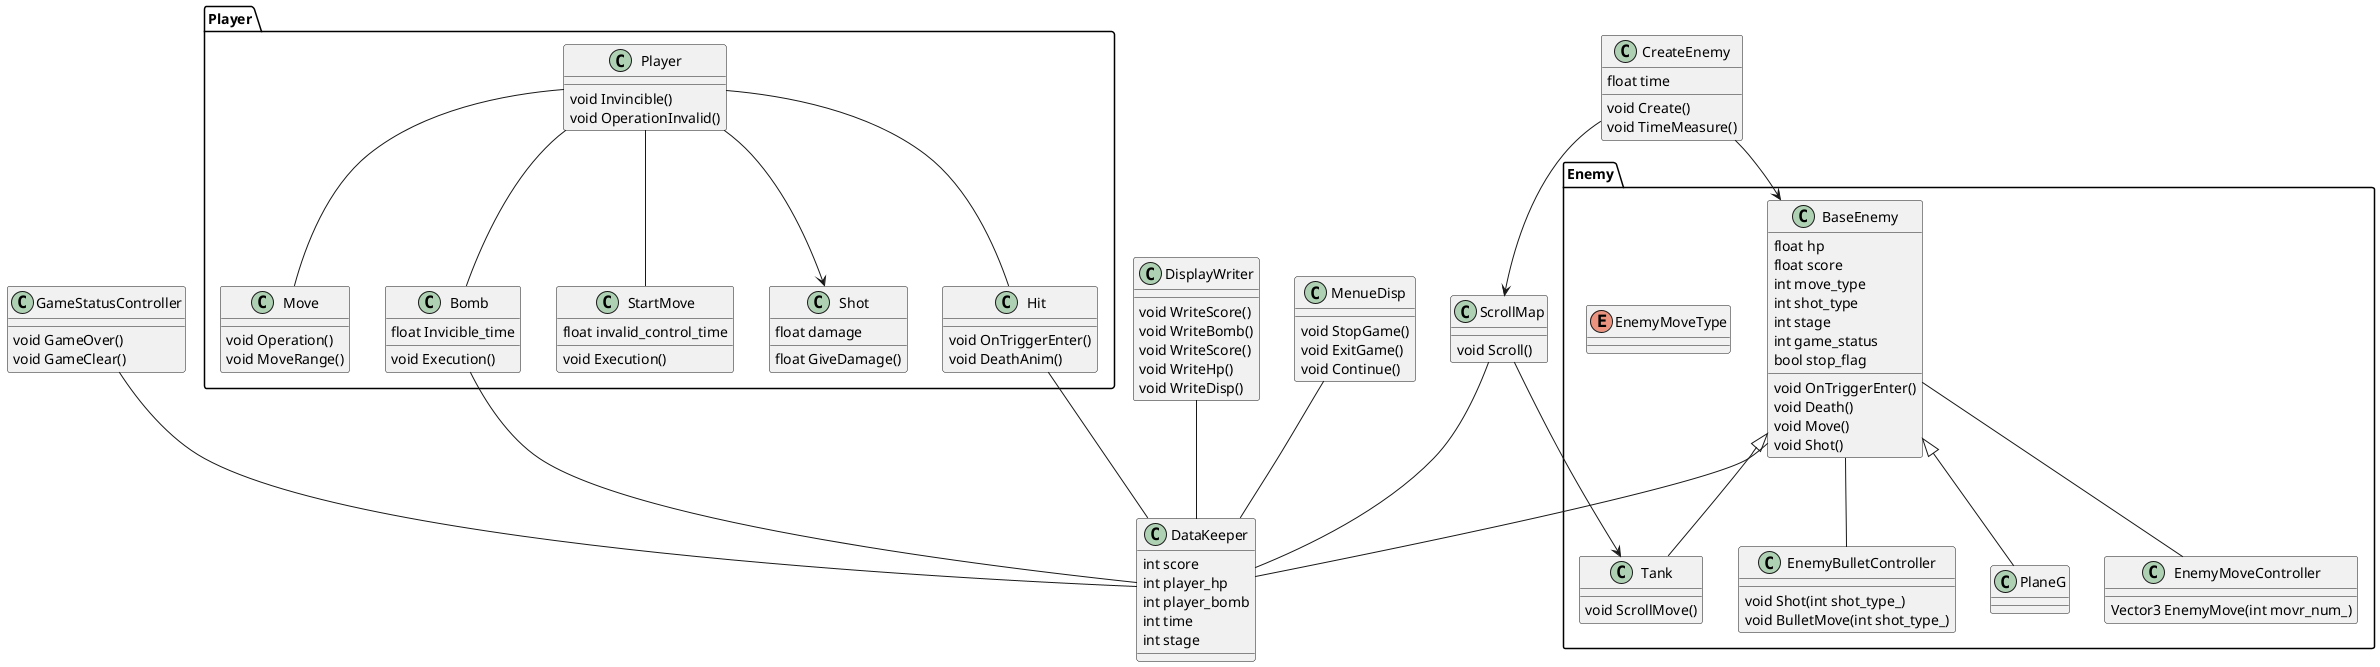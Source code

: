 @startuml{image html RePixFighter_class.png}

class DataKeeper{
    int score
    int player_hp
    int player_bomb
    int time
    int stage
}

package Player{
    class Player{
        void Invincible()
        void OperationInvalid()
    }

    class Shot{
        float damage
        float GiveDamage()
    }
    Player --> Shot

    class Hit{
        void OnTriggerEnter()
        void DeathAnim()
    }
    Player -- Hit
    Hit -- DataKeeper

    class Move{
        void Operation()
        void MoveRange()
    }
    Player -- Move

    class Bomb{
        float Invicible_time
        void Execution()
    }
    Player -- Bomb
    Bomb -- DataKeeper

    class StartMove{
        void Execution()
        float invalid_control_time
    }
    Player -- StartMove
}

package Enemy{
    class BaseEnemy{
        float hp
        float score
        int move_type
        int shot_type
        int stage
        int game_status
        bool stop_flag
        void OnTriggerEnter()
        void Death()
        void Move()
        void Shot()
    }
    BaseEnemy -- DataKeeper
    BaseEnemy -- EnemyMoveController
    BaseEnemy -- EnemyBulletController

    class EnemyMoveController{
        Vector3 EnemyMove(int movr_num_)
    }

    class EnemyBulletController{
        void Shot(int shot_type_)
        void BulletMove(int shot_type_)
    }

    enum EnemyMoveType{

    }

    class Tank{
        void ScrollMove()
    }
    BaseEnemy <|-- Tank

    class PlaneG{

    }
    BaseEnemy <|-- PlaneG

}

class CreateEnemy{
    float time
    void Create()
    void TimeMeasure()
}
CreateEnemy --> BaseEnemy
CreateEnemy --> ScrollMap


class ScrollMap{
    void Scroll()
}
ScrollMap --> Tank
ScrollMap -- DataKeeper

class DisplayWriter{
    void WriteScore()
    void WriteBomb()
    void WriteScore()
    void WriteHp()
    void WriteDisp()
}
DisplayWriter -- DataKeeper

class MenueDisp{
    void StopGame()
    void ExitGame()
    void Continue()
}
MenueDisp -- DataKeeper

class GameStatusController{
    void GameOver()
    void GameClear()
}
GameStatusController -- DataKeeper

@enduml